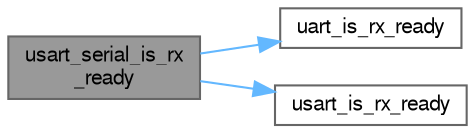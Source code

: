 digraph "usart_serial_is_rx_ready"
{
 // LATEX_PDF_SIZE
  bgcolor="transparent";
  edge [fontname=FreeSans,fontsize=10,labelfontname=FreeSans,labelfontsize=10];
  node [fontname=FreeSans,fontsize=10,shape=box,height=0.2,width=0.4];
  rankdir="LR";
  Node1 [label="usart_serial_is_rx\l_ready",height=0.2,width=0.4,color="gray40", fillcolor="grey60", style="filled", fontcolor="black",tooltip="Check if Received data is ready."];
  Node1 -> Node2 [color="steelblue1",style="solid"];
  Node2 [label="uart_is_rx_ready",height=0.2,width=0.4,color="grey40", fillcolor="white", style="filled",URL="$group__sam__drivers__uart__group.html#gac4285ce740c5627d0fec04d52a299565",tooltip="Check if Received data is ready."];
  Node1 -> Node3 [color="steelblue1",style="solid"];
  Node3 [label="usart_is_rx_ready",height=0.2,width=0.4,color="grey40", fillcolor="white", style="filled",URL="$group__sam__drivers__usart__group.html#ga9f88f9b3e78b92b53016420c3594fcf6",tooltip="Check if the received data are ready."];
}
